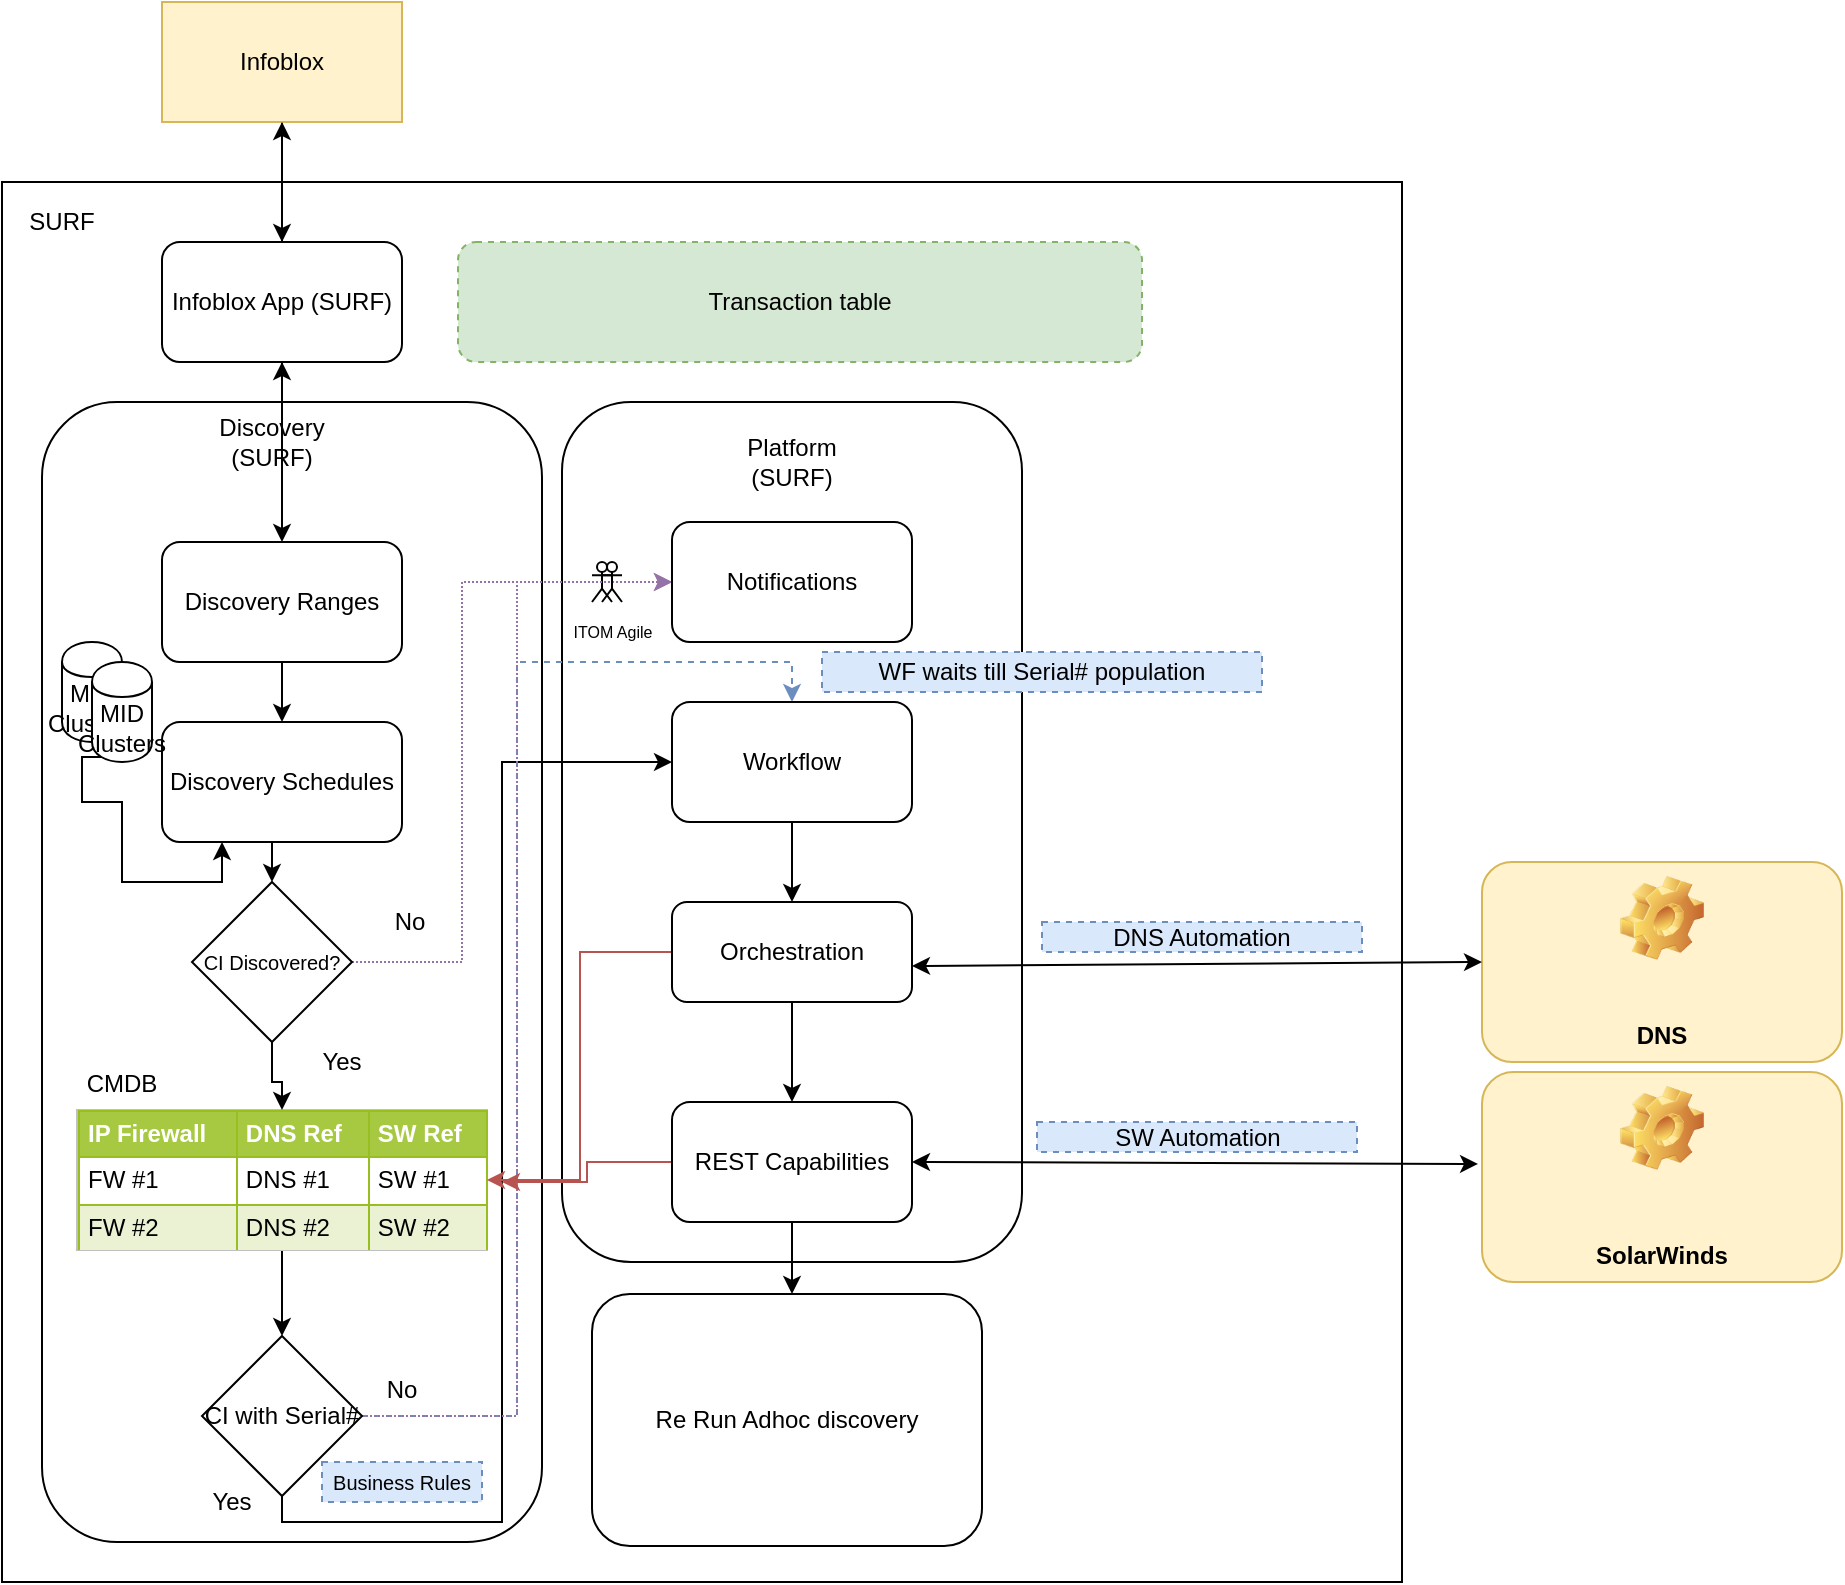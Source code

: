 <mxfile version="11.2.3" type="github" pages="1"><diagram name="Page-1" id="74e2e168-ea6b-b213-b513-2b3c1d86103e"><mxGraphModel dx="1186" dy="717" grid="1" gridSize="10" guides="1" tooltips="1" connect="1" arrows="1" fold="1" page="1" pageScale="1" pageWidth="1100" pageHeight="850" background="#ffffff" math="0" shadow="0"><root><mxCell id="0"/><mxCell id="1" parent="0"/><mxCell id="F2WdhaY1M88oItevReGp-8" value="" style="whiteSpace=wrap;html=1;aspect=fixed;" vertex="1" parent="1"><mxGeometry x="20" y="120" width="700" height="700" as="geometry"/></mxCell><mxCell id="F2WdhaY1M88oItevReGp-28" value="" style="rounded=1;whiteSpace=wrap;html=1;" vertex="1" parent="1"><mxGeometry x="300" y="230" width="230" height="430" as="geometry"/></mxCell><mxCell id="F2WdhaY1M88oItevReGp-101" style="edgeStyle=elbowEdgeStyle;rounded=0;orthogonalLoop=1;jettySize=auto;html=1;exitX=0.5;exitY=1;exitDx=0;exitDy=0;entryX=0.5;entryY=0;entryDx=0;entryDy=0;dashed=1;dashPattern=1 1;strokeColor=#000000;elbow=vertical;" edge="1" parent="1" source="F2WdhaY1M88oItevReGp-6" target="F2WdhaY1M88oItevReGp-10"><mxGeometry relative="1" as="geometry"/></mxCell><mxCell id="F2WdhaY1M88oItevReGp-6" value="Infoblox" style="rounded=0;whiteSpace=wrap;html=1;fillColor=#fff2cc;strokeColor=#d6b656;" vertex="1" parent="1"><mxGeometry x="100" y="30" width="120" height="60" as="geometry"/></mxCell><mxCell id="F2WdhaY1M88oItevReGp-45" style="edgeStyle=orthogonalEdgeStyle;rounded=0;orthogonalLoop=1;jettySize=auto;html=1;exitX=0.5;exitY=1;exitDx=0;exitDy=0;entryX=0.5;entryY=0;entryDx=0;entryDy=0;" edge="1" parent="1" source="F2WdhaY1M88oItevReGp-10" target="F2WdhaY1M88oItevReGp-16"><mxGeometry relative="1" as="geometry"/></mxCell><mxCell id="F2WdhaY1M88oItevReGp-102" style="edgeStyle=elbowEdgeStyle;rounded=0;orthogonalLoop=1;jettySize=auto;html=1;exitX=0.5;exitY=0;exitDx=0;exitDy=0;dashed=1;dashPattern=1 1;strokeColor=#000000;" edge="1" parent="1" source="F2WdhaY1M88oItevReGp-10"><mxGeometry relative="1" as="geometry"><mxPoint x="160" y="90" as="targetPoint"/></mxGeometry></mxCell><mxCell id="F2WdhaY1M88oItevReGp-10" value="Infoblox App (SURF)" style="rounded=1;whiteSpace=wrap;html=1;" vertex="1" parent="1"><mxGeometry x="100" y="150" width="120" height="60" as="geometry"/></mxCell><mxCell id="F2WdhaY1M88oItevReGp-11" value="" style="rounded=1;whiteSpace=wrap;html=1;" vertex="1" parent="1"><mxGeometry x="40" y="230" width="250" height="570" as="geometry"/></mxCell><mxCell id="F2WdhaY1M88oItevReGp-12" value="Discovery (SURF)" style="text;html=1;strokeColor=none;fillColor=none;align=center;verticalAlign=middle;whiteSpace=wrap;rounded=0;" vertex="1" parent="1"><mxGeometry x="130" y="240" width="50" height="20" as="geometry"/></mxCell><mxCell id="F2WdhaY1M88oItevReGp-13" value="SURF" style="text;html=1;strokeColor=none;fillColor=none;align=center;verticalAlign=middle;whiteSpace=wrap;rounded=0;" vertex="1" parent="1"><mxGeometry x="30" y="130" width="40" height="20" as="geometry"/></mxCell><mxCell id="F2WdhaY1M88oItevReGp-14" value="MID Clusters&lt;span style=&quot;font-family: &amp;#34;helvetica&amp;#34; , &amp;#34;arial&amp;#34; , sans-serif ; font-size: 0px ; white-space: nowrap&quot;&gt;%3CmxGraphModel%3E%3Croot%3E%3CmxCell%20id%3D%220%22%2F%3E%3CmxCell%20id%3D%221%22%20parent%3D%220%22%2F%3E%3CmxCell%20id%3D%222%22%20value%3D%22%22%20style%3D%22rounded%3D0%3BwhiteSpace%3Dwrap%3Bhtml%3D1%3B%22%20vertex%3D%221%22%20parent%3D%221%22%3E%3CmxGeometry%20x%3D%2220%22%20y%3D%2220%22%20width%3D%22120%22%20height%3D%221660%22%20as%3D%22geometry%22%2F%3E%3C%2FmxCell%3E%3C%2Froot%3E%3C%2FmxGraphModel%3E Cl&lt;/span&gt;" style="shape=cylinder;whiteSpace=wrap;html=1;boundedLbl=1;backgroundOutline=1;" vertex="1" parent="1"><mxGeometry x="50" y="350" width="30" height="50" as="geometry"/></mxCell><mxCell id="F2WdhaY1M88oItevReGp-44" style="edgeStyle=orthogonalEdgeStyle;rounded=0;orthogonalLoop=1;jettySize=auto;html=1;exitX=0.5;exitY=1;exitDx=0;exitDy=0;entryX=0.5;entryY=0;entryDx=0;entryDy=0;" edge="1" parent="1" source="F2WdhaY1M88oItevReGp-16" target="F2WdhaY1M88oItevReGp-17"><mxGeometry relative="1" as="geometry"/></mxCell><mxCell id="F2WdhaY1M88oItevReGp-16" value="Discovery Ranges" style="rounded=1;whiteSpace=wrap;html=1;" vertex="1" parent="1"><mxGeometry x="100" y="300" width="120" height="60" as="geometry"/></mxCell><mxCell id="F2WdhaY1M88oItevReGp-42" style="edgeStyle=orthogonalEdgeStyle;rounded=0;orthogonalLoop=1;jettySize=auto;html=1;exitX=0.5;exitY=1;exitDx=0;exitDy=0;entryX=0.5;entryY=0;entryDx=0;entryDy=0;" edge="1" parent="1" source="F2WdhaY1M88oItevReGp-17" target="F2WdhaY1M88oItevReGp-27"><mxGeometry relative="1" as="geometry"/></mxCell><mxCell id="F2WdhaY1M88oItevReGp-17" value="Discovery Schedules" style="rounded=1;whiteSpace=wrap;html=1;" vertex="1" parent="1"><mxGeometry x="100" y="390" width="120" height="60" as="geometry"/></mxCell><mxCell id="F2WdhaY1M88oItevReGp-40" style="edgeStyle=orthogonalEdgeStyle;rounded=0;orthogonalLoop=1;jettySize=auto;html=1;exitX=0.5;exitY=1;exitDx=0;exitDy=0;entryX=0.5;entryY=0;entryDx=0;entryDy=0;" edge="1" parent="1" source="F2WdhaY1M88oItevReGp-18" target="F2WdhaY1M88oItevReGp-37"><mxGeometry relative="1" as="geometry"/></mxCell><mxCell id="F2WdhaY1M88oItevReGp-18" value="&lt;table border=&quot;1&quot; width=&quot;100%&quot; cellpadding=&quot;4&quot; style=&quot;width: 100% ; height: 100% ; border-collapse: collapse&quot;&gt;&lt;tbody&gt;&lt;tr style=&quot;background-color: #a7c942 ; color: #ffffff ; border: 1px solid #98bf21&quot;&gt;&lt;th align=&quot;left&quot;&gt;IP Firewall&lt;/th&gt;&lt;th align=&quot;left&quot;&gt;DNS Ref&lt;/th&gt;&lt;th align=&quot;left&quot;&gt;SW Ref&lt;/th&gt;&lt;/tr&gt;&lt;tr style=&quot;border: 1px solid #98bf21&quot;&gt;&lt;td&gt;FW #1&lt;/td&gt;&lt;td&gt;DNS #1&lt;/td&gt;&lt;td&gt;SW #1&lt;/td&gt;&lt;/tr&gt;&lt;tr style=&quot;background-color: #eaf2d3 ; border: 1px solid #98bf21&quot;&gt;&lt;td&gt;FW #2&lt;/td&gt;&lt;td&gt;DNS #2&lt;/td&gt;&lt;td&gt;SW #2&lt;/td&gt;&lt;/tr&gt;&lt;/tbody&gt;&lt;/table&gt;" style="text;html=1;strokeColor=#c0c0c0;fillColor=#ffffff;overflow=fill;rounded=0;" vertex="1" parent="1"><mxGeometry x="57.5" y="584" width="205" height="70" as="geometry"/></mxCell><mxCell id="F2WdhaY1M88oItevReGp-21" value="CMDB" style="text;html=1;strokeColor=none;fillColor=none;align=center;verticalAlign=middle;whiteSpace=wrap;rounded=0;" vertex="1" parent="1"><mxGeometry x="60" y="561" width="40" height="20" as="geometry"/></mxCell><mxCell id="F2WdhaY1M88oItevReGp-43" style="edgeStyle=orthogonalEdgeStyle;rounded=0;orthogonalLoop=1;jettySize=auto;html=1;exitX=0.15;exitY=0.95;exitDx=0;exitDy=0;exitPerimeter=0;entryX=0.25;entryY=1;entryDx=0;entryDy=0;" edge="1" parent="1" source="F2WdhaY1M88oItevReGp-22" target="F2WdhaY1M88oItevReGp-17"><mxGeometry relative="1" as="geometry"><Array as="points"><mxPoint x="60" y="408"/><mxPoint x="60" y="430"/><mxPoint x="80" y="430"/><mxPoint x="80" y="470"/><mxPoint x="130" y="470"/></Array></mxGeometry></mxCell><mxCell id="F2WdhaY1M88oItevReGp-22" value="MID Clusters&lt;span style=&quot;font-family: &amp;#34;helvetica&amp;#34; , &amp;#34;arial&amp;#34; , sans-serif ; font-size: 0px ; white-space: nowrap&quot;&gt;%3CmxGraphModel%3E%3Croot%3E%3CmxCell%20id%3D%220%22%2F%3E%3CmxCell%20id%3D%221%22%20parent%3D%220%22%2F%3E%3CmxCell%20id%3D%222%22%20value%3D%22%22%20style%3D%22rounded%3D0%3BwhiteSpace%3Dwrap%3Bhtml%3D1%3B%22%20vertex%3D%221%22%20parent%3D%221%22%3E%3CmxGeometry%20x%3D%2220%22%20y%3D%2220%22%20width%3D%22120%22%20height%3D%221660%22%20as%3D%22geometry%22%2F%3E%3C%2FmxCell%3E%3C%2Froot%3E%3C%2FmxGraphModel%3E Cl&lt;/span&gt;" style="shape=cylinder;whiteSpace=wrap;html=1;boundedLbl=1;backgroundOutline=1;" vertex="1" parent="1"><mxGeometry x="65" y="360" width="30" height="50" as="geometry"/></mxCell><mxCell id="F2WdhaY1M88oItevReGp-41" style="edgeStyle=orthogonalEdgeStyle;rounded=0;orthogonalLoop=1;jettySize=auto;html=1;exitX=0.5;exitY=1;exitDx=0;exitDy=0;" edge="1" parent="1" source="F2WdhaY1M88oItevReGp-27" target="F2WdhaY1M88oItevReGp-18"><mxGeometry relative="1" as="geometry"/></mxCell><mxCell id="F2WdhaY1M88oItevReGp-52" style="edgeStyle=orthogonalEdgeStyle;rounded=0;orthogonalLoop=1;jettySize=auto;html=1;exitX=1;exitY=0.5;exitDx=0;exitDy=0;entryX=0;entryY=0.5;entryDx=0;entryDy=0;fillColor=#e1d5e7;strokeColor=#9673a6;dashed=1;dashPattern=1 1;" edge="1" parent="1" source="F2WdhaY1M88oItevReGp-27" target="F2WdhaY1M88oItevReGp-51"><mxGeometry relative="1" as="geometry"><Array as="points"><mxPoint x="250" y="510"/><mxPoint x="250" y="320"/></Array></mxGeometry></mxCell><mxCell id="F2WdhaY1M88oItevReGp-27" value="&lt;font style=&quot;font-size: 10px&quot;&gt;CI Discovered?&lt;/font&gt;" style="rhombus;whiteSpace=wrap;html=1;" vertex="1" parent="1"><mxGeometry x="115" y="470" width="80" height="80" as="geometry"/></mxCell><mxCell id="F2WdhaY1M88oItevReGp-29" value="Platform (SURF)" style="text;html=1;strokeColor=none;fillColor=none;align=center;verticalAlign=middle;whiteSpace=wrap;rounded=0;" vertex="1" parent="1"><mxGeometry x="395" y="250" width="40" height="20" as="geometry"/></mxCell><mxCell id="F2WdhaY1M88oItevReGp-36" value="" style="shape=umlActor;verticalLabelPosition=bottom;labelBackgroundColor=#ffffff;verticalAlign=top;html=1;outlineConnect=0;" vertex="1" parent="1"><mxGeometry x="315" y="310" width="10" height="20" as="geometry"/></mxCell><mxCell id="F2WdhaY1M88oItevReGp-54" style="edgeStyle=orthogonalEdgeStyle;rounded=0;orthogonalLoop=1;jettySize=auto;html=1;exitX=0.5;exitY=1;exitDx=0;exitDy=0;entryX=0;entryY=0.5;entryDx=0;entryDy=0;strokeColor=#000000;" edge="1" parent="1" source="F2WdhaY1M88oItevReGp-37" target="F2WdhaY1M88oItevReGp-53"><mxGeometry relative="1" as="geometry"><Array as="points"><mxPoint x="160" y="790"/><mxPoint x="270" y="790"/><mxPoint x="270" y="410"/></Array></mxGeometry></mxCell><mxCell id="F2WdhaY1M88oItevReGp-57" style="edgeStyle=orthogonalEdgeStyle;rounded=0;orthogonalLoop=1;jettySize=auto;html=1;exitX=1;exitY=0.5;exitDx=0;exitDy=0;entryX=0.5;entryY=0;entryDx=0;entryDy=0;strokeColor=#6c8ebf;dashed=1;fillColor=#dae8fc;" edge="1" parent="1" source="F2WdhaY1M88oItevReGp-37" target="F2WdhaY1M88oItevReGp-53"><mxGeometry relative="1" as="geometry"/></mxCell><mxCell id="F2WdhaY1M88oItevReGp-98" style="edgeStyle=elbowEdgeStyle;rounded=0;orthogonalLoop=1;jettySize=auto;html=1;exitX=1;exitY=0.5;exitDx=0;exitDy=0;entryX=0;entryY=0.5;entryDx=0;entryDy=0;strokeColor=#9673a6;fillColor=#e1d5e7;dashed=1;dashPattern=1 1;" edge="1" parent="1" source="F2WdhaY1M88oItevReGp-37" target="F2WdhaY1M88oItevReGp-51"><mxGeometry relative="1" as="geometry"/></mxCell><mxCell id="F2WdhaY1M88oItevReGp-37" value="CI with Serial#" style="rhombus;whiteSpace=wrap;html=1;" vertex="1" parent="1"><mxGeometry x="120" y="697" width="80" height="80" as="geometry"/></mxCell><mxCell id="F2WdhaY1M88oItevReGp-46" value="" style="endArrow=classic;startArrow=classic;html=1;entryX=0.5;entryY=1;entryDx=0;entryDy=0;exitX=0.5;exitY=0;exitDx=0;exitDy=0;" edge="1" parent="1" source="F2WdhaY1M88oItevReGp-16" target="F2WdhaY1M88oItevReGp-10"><mxGeometry width="50" height="50" relative="1" as="geometry"><mxPoint x="130" y="330" as="sourcePoint"/><mxPoint x="180" y="280" as="targetPoint"/></mxGeometry></mxCell><mxCell id="F2WdhaY1M88oItevReGp-47" value="Yes" style="text;html=1;strokeColor=none;fillColor=none;align=center;verticalAlign=middle;whiteSpace=wrap;rounded=0;" vertex="1" parent="1"><mxGeometry x="170" y="550" width="40" height="20" as="geometry"/></mxCell><mxCell id="F2WdhaY1M88oItevReGp-48" value="No" style="text;html=1;strokeColor=none;fillColor=none;align=center;verticalAlign=middle;whiteSpace=wrap;rounded=0;" vertex="1" parent="1"><mxGeometry x="204" y="480" width="40" height="20" as="geometry"/></mxCell><mxCell id="F2WdhaY1M88oItevReGp-50" value="&lt;span style=&quot;font-size: 8px&quot;&gt;ITOM Agile&lt;/span&gt;" style="shape=umlActor;verticalLabelPosition=bottom;labelBackgroundColor=#ffffff;verticalAlign=top;html=1;outlineConnect=0;" vertex="1" parent="1"><mxGeometry x="320" y="310" width="10" height="20" as="geometry"/></mxCell><mxCell id="F2WdhaY1M88oItevReGp-51" value="Notifications" style="rounded=1;whiteSpace=wrap;html=1;" vertex="1" parent="1"><mxGeometry x="355" y="290" width="120" height="60" as="geometry"/></mxCell><mxCell id="F2WdhaY1M88oItevReGp-62" style="edgeStyle=orthogonalEdgeStyle;rounded=0;orthogonalLoop=1;jettySize=auto;html=1;exitX=0.5;exitY=1;exitDx=0;exitDy=0;entryX=0.5;entryY=0;entryDx=0;entryDy=0;strokeColor=#000000;" edge="1" parent="1" source="F2WdhaY1M88oItevReGp-53" target="F2WdhaY1M88oItevReGp-60"><mxGeometry relative="1" as="geometry"/></mxCell><mxCell id="F2WdhaY1M88oItevReGp-53" value="Workflow" style="rounded=1;whiteSpace=wrap;html=1;" vertex="1" parent="1"><mxGeometry x="355" y="380" width="120" height="60" as="geometry"/></mxCell><mxCell id="F2WdhaY1M88oItevReGp-55" value="Yes" style="text;html=1;strokeColor=none;fillColor=none;align=center;verticalAlign=middle;whiteSpace=wrap;rounded=0;" vertex="1" parent="1"><mxGeometry x="115" y="770" width="40" height="20" as="geometry"/></mxCell><mxCell id="F2WdhaY1M88oItevReGp-58" value="No" style="text;html=1;strokeColor=none;fillColor=none;align=center;verticalAlign=middle;whiteSpace=wrap;rounded=0;" vertex="1" parent="1"><mxGeometry x="200" y="714" width="40" height="20" as="geometry"/></mxCell><mxCell id="F2WdhaY1M88oItevReGp-63" style="edgeStyle=orthogonalEdgeStyle;rounded=0;orthogonalLoop=1;jettySize=auto;html=1;exitX=0.5;exitY=1;exitDx=0;exitDy=0;entryX=0.5;entryY=0;entryDx=0;entryDy=0;strokeColor=#000000;" edge="1" parent="1" source="F2WdhaY1M88oItevReGp-60" target="F2WdhaY1M88oItevReGp-61"><mxGeometry relative="1" as="geometry"/></mxCell><mxCell id="F2WdhaY1M88oItevReGp-89" style="edgeStyle=elbowEdgeStyle;rounded=0;orthogonalLoop=1;jettySize=auto;html=1;exitX=0;exitY=0.5;exitDx=0;exitDy=0;strokeColor=#b85450;fillColor=#f8cecc;" edge="1" parent="1" source="F2WdhaY1M88oItevReGp-60" target="F2WdhaY1M88oItevReGp-18"><mxGeometry relative="1" as="geometry"/></mxCell><mxCell id="F2WdhaY1M88oItevReGp-60" value="Orchestration" style="rounded=1;whiteSpace=wrap;html=1;" vertex="1" parent="1"><mxGeometry x="355" y="480" width="120" height="50" as="geometry"/></mxCell><mxCell id="F2WdhaY1M88oItevReGp-93" style="edgeStyle=elbowEdgeStyle;rounded=0;orthogonalLoop=1;jettySize=auto;html=1;exitX=0;exitY=0.5;exitDx=0;exitDy=0;strokeColor=#b85450;fillColor=#f8cecc;" edge="1" parent="1" source="F2WdhaY1M88oItevReGp-61"><mxGeometry relative="1" as="geometry"><mxPoint x="270" y="620" as="targetPoint"/></mxGeometry></mxCell><mxCell id="F2WdhaY1M88oItevReGp-97" style="edgeStyle=elbowEdgeStyle;rounded=0;orthogonalLoop=1;jettySize=auto;html=1;exitX=0.5;exitY=1;exitDx=0;exitDy=0;strokeColor=#000000;" edge="1" parent="1" source="F2WdhaY1M88oItevReGp-61" target="F2WdhaY1M88oItevReGp-94"><mxGeometry relative="1" as="geometry"/></mxCell><mxCell id="F2WdhaY1M88oItevReGp-61" value="REST Capabilities" style="rounded=1;whiteSpace=wrap;html=1;" vertex="1" parent="1"><mxGeometry x="355" y="580" width="120" height="60" as="geometry"/></mxCell><mxCell id="F2WdhaY1M88oItevReGp-75" value="DNS" style="label;whiteSpace=wrap;html=1;align=center;verticalAlign=bottom;spacingLeft=0;spacingBottom=4;imageAlign=center;imageVerticalAlign=top;image=img/clipart/Gear_128x128.png;fillColor=#fff2cc;strokeColor=#d6b656;" vertex="1" parent="1"><mxGeometry x="760" y="460" width="180" height="100" as="geometry"/></mxCell><mxCell id="F2WdhaY1M88oItevReGp-76" value="SolarWinds" style="label;whiteSpace=wrap;html=1;align=center;verticalAlign=bottom;spacingLeft=0;spacingBottom=4;imageAlign=center;imageVerticalAlign=top;image=img/clipart/Gear_128x128.png;fillColor=#fff2cc;strokeColor=#d6b656;" vertex="1" parent="1"><mxGeometry x="760" y="565" width="180" height="105" as="geometry"/></mxCell><mxCell id="F2WdhaY1M88oItevReGp-85" value="" style="endArrow=classic;startArrow=classic;html=1;strokeColor=#000000;exitX=1;exitY=0.64;exitDx=0;exitDy=0;exitPerimeter=0;" edge="1" parent="1" source="F2WdhaY1M88oItevReGp-60"><mxGeometry width="50" height="50" relative="1" as="geometry"><mxPoint x="570" y="530" as="sourcePoint"/><mxPoint x="760" y="510" as="targetPoint"/></mxGeometry></mxCell><mxCell id="F2WdhaY1M88oItevReGp-86" value="" style="endArrow=classic;startArrow=classic;html=1;strokeColor=#000000;exitX=1;exitY=0.5;exitDx=0;exitDy=0;entryX=-0.011;entryY=0.438;entryDx=0;entryDy=0;entryPerimeter=0;" edge="1" parent="1" source="F2WdhaY1M88oItevReGp-61" target="F2WdhaY1M88oItevReGp-76"><mxGeometry width="50" height="50" relative="1" as="geometry"><mxPoint x="580" y="650" as="sourcePoint"/><mxPoint x="630" y="600" as="targetPoint"/></mxGeometry></mxCell><mxCell id="F2WdhaY1M88oItevReGp-94" value="Re Run Adhoc discovery" style="rounded=1;whiteSpace=wrap;html=1;" vertex="1" parent="1"><mxGeometry x="315" y="676" width="195" height="126" as="geometry"/></mxCell><mxCell id="F2WdhaY1M88oItevReGp-99" value="WF waits till Serial# population" style="text;html=1;strokeColor=#6c8ebf;fillColor=#dae8fc;align=center;verticalAlign=middle;whiteSpace=wrap;rounded=0;dashed=1;" vertex="1" parent="1"><mxGeometry x="430" y="355" width="220" height="20" as="geometry"/></mxCell><mxCell id="F2WdhaY1M88oItevReGp-116" value="&lt;font style=&quot;font-size: 10px&quot;&gt;Business Rules&lt;/font&gt;" style="text;html=1;strokeColor=#6c8ebf;fillColor=#dae8fc;align=center;verticalAlign=middle;whiteSpace=wrap;rounded=0;dashed=1;" vertex="1" parent="1"><mxGeometry x="180" y="760" width="80" height="20" as="geometry"/></mxCell><mxCell id="F2WdhaY1M88oItevReGp-117" value="DNS Automation" style="text;html=1;strokeColor=#6c8ebf;fillColor=#dae8fc;align=center;verticalAlign=middle;whiteSpace=wrap;rounded=0;dashed=1;" vertex="1" parent="1"><mxGeometry x="540" y="490" width="160" height="15" as="geometry"/></mxCell><mxCell id="F2WdhaY1M88oItevReGp-118" value="SW Automation" style="text;html=1;strokeColor=#6c8ebf;fillColor=#dae8fc;align=center;verticalAlign=middle;whiteSpace=wrap;rounded=0;dashed=1;" vertex="1" parent="1"><mxGeometry x="537.5" y="590" width="160" height="15" as="geometry"/></mxCell><mxCell id="F2WdhaY1M88oItevReGp-122" value="Transaction table" style="rounded=1;whiteSpace=wrap;html=1;dashed=1;fillColor=#d5e8d4;strokeColor=#82b366;" vertex="1" parent="1"><mxGeometry x="248" y="150" width="342" height="60" as="geometry"/></mxCell></root></mxGraphModel></diagram></mxfile>